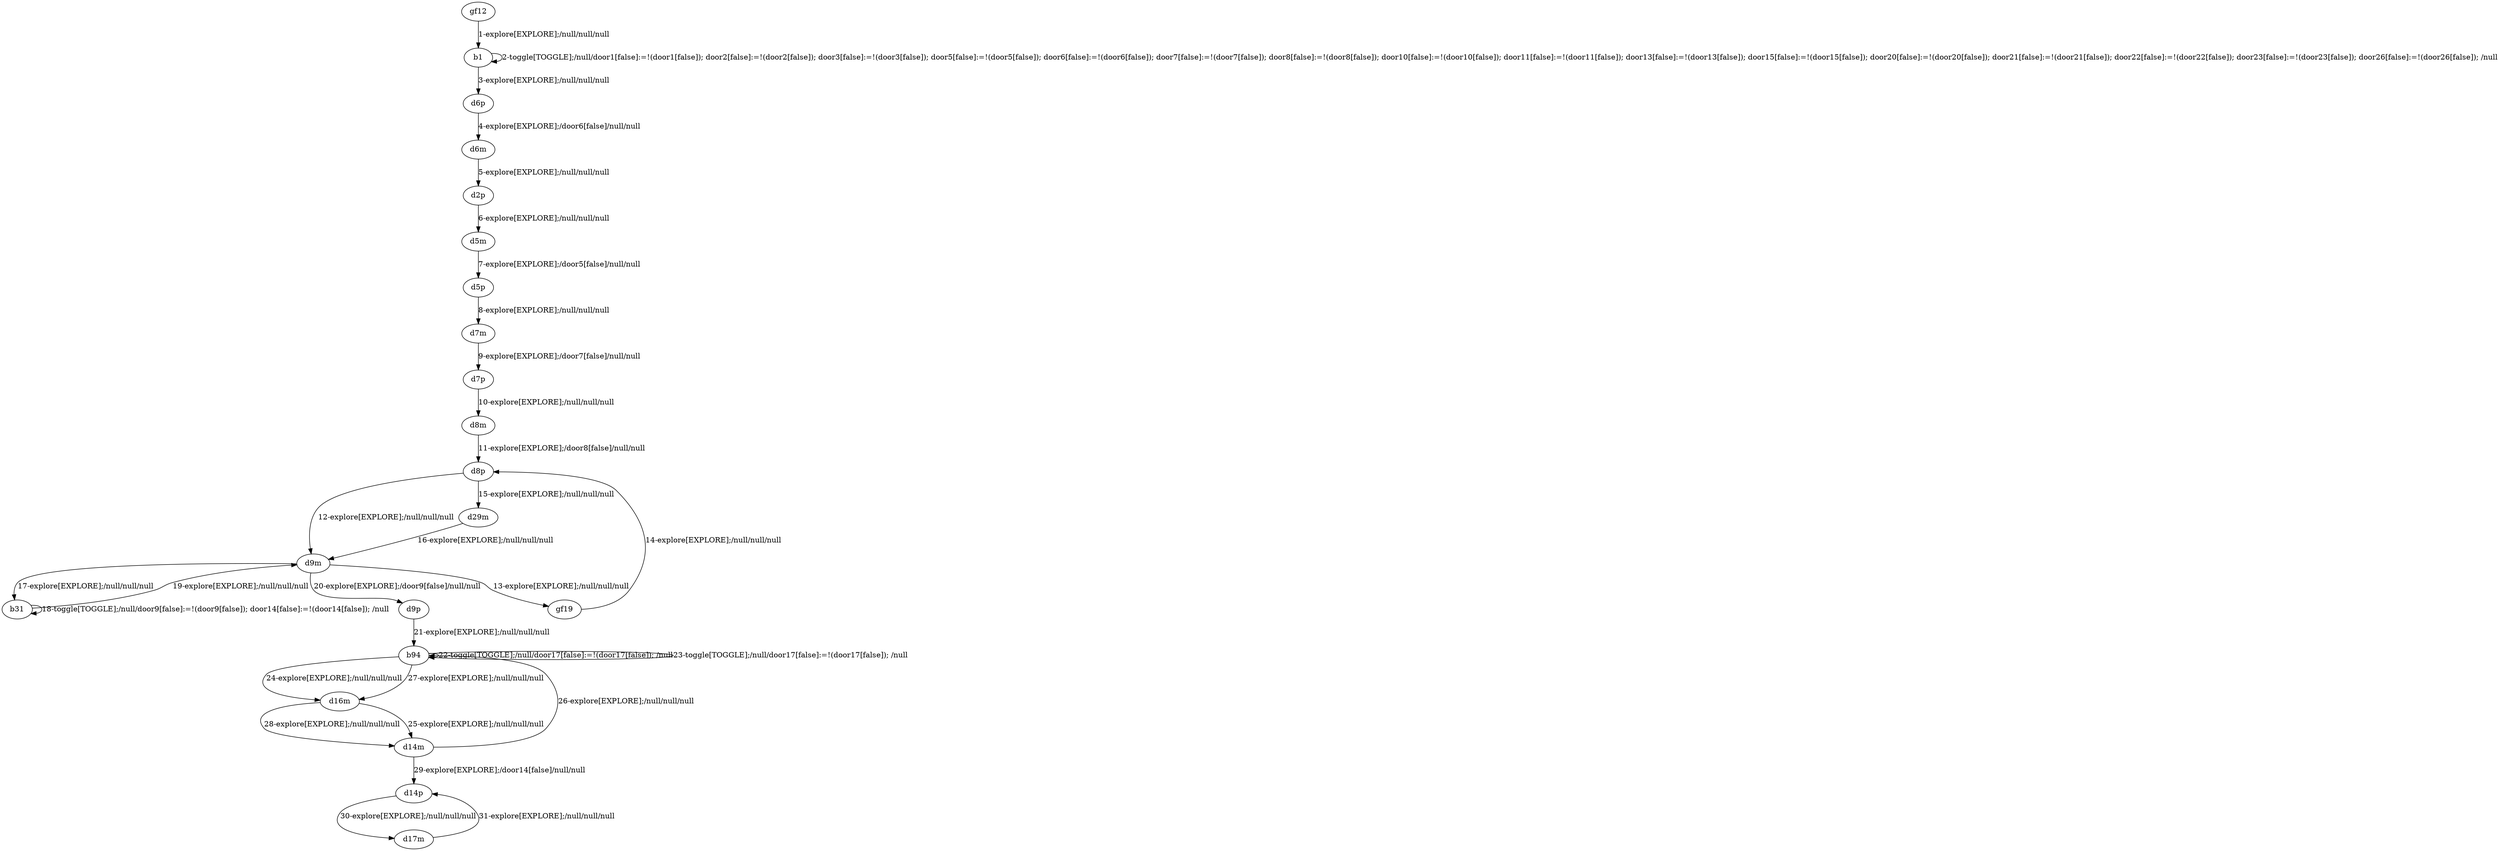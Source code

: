 # Total number of goals covered by this test: 2
# d14p --> d17m
# d17m --> d14p

digraph g {
"gf12" -> "b1" [label = "1-explore[EXPLORE];/null/null/null"];
"b1" -> "b1" [label = "2-toggle[TOGGLE];/null/door1[false]:=!(door1[false]); door2[false]:=!(door2[false]); door3[false]:=!(door3[false]); door5[false]:=!(door5[false]); door6[false]:=!(door6[false]); door7[false]:=!(door7[false]); door8[false]:=!(door8[false]); door10[false]:=!(door10[false]); door11[false]:=!(door11[false]); door13[false]:=!(door13[false]); door15[false]:=!(door15[false]); door20[false]:=!(door20[false]); door21[false]:=!(door21[false]); door22[false]:=!(door22[false]); door23[false]:=!(door23[false]); door26[false]:=!(door26[false]); /null"];
"b1" -> "d6p" [label = "3-explore[EXPLORE];/null/null/null"];
"d6p" -> "d6m" [label = "4-explore[EXPLORE];/door6[false]/null/null"];
"d6m" -> "d2p" [label = "5-explore[EXPLORE];/null/null/null"];
"d2p" -> "d5m" [label = "6-explore[EXPLORE];/null/null/null"];
"d5m" -> "d5p" [label = "7-explore[EXPLORE];/door5[false]/null/null"];
"d5p" -> "d7m" [label = "8-explore[EXPLORE];/null/null/null"];
"d7m" -> "d7p" [label = "9-explore[EXPLORE];/door7[false]/null/null"];
"d7p" -> "d8m" [label = "10-explore[EXPLORE];/null/null/null"];
"d8m" -> "d8p" [label = "11-explore[EXPLORE];/door8[false]/null/null"];
"d8p" -> "d9m" [label = "12-explore[EXPLORE];/null/null/null"];
"d9m" -> "gf19" [label = "13-explore[EXPLORE];/null/null/null"];
"gf19" -> "d8p" [label = "14-explore[EXPLORE];/null/null/null"];
"d8p" -> "d29m" [label = "15-explore[EXPLORE];/null/null/null"];
"d29m" -> "d9m" [label = "16-explore[EXPLORE];/null/null/null"];
"d9m" -> "b31" [label = "17-explore[EXPLORE];/null/null/null"];
"b31" -> "b31" [label = "18-toggle[TOGGLE];/null/door9[false]:=!(door9[false]); door14[false]:=!(door14[false]); /null"];
"b31" -> "d9m" [label = "19-explore[EXPLORE];/null/null/null"];
"d9m" -> "d9p" [label = "20-explore[EXPLORE];/door9[false]/null/null"];
"d9p" -> "b94" [label = "21-explore[EXPLORE];/null/null/null"];
"b94" -> "b94" [label = "22-toggle[TOGGLE];/null/door17[false]:=!(door17[false]); /null"];
"b94" -> "b94" [label = "23-toggle[TOGGLE];/null/door17[false]:=!(door17[false]); /null"];
"b94" -> "d16m" [label = "24-explore[EXPLORE];/null/null/null"];
"d16m" -> "d14m" [label = "25-explore[EXPLORE];/null/null/null"];
"d14m" -> "b94" [label = "26-explore[EXPLORE];/null/null/null"];
"b94" -> "d16m" [label = "27-explore[EXPLORE];/null/null/null"];
"d16m" -> "d14m" [label = "28-explore[EXPLORE];/null/null/null"];
"d14m" -> "d14p" [label = "29-explore[EXPLORE];/door14[false]/null/null"];
"d14p" -> "d17m" [label = "30-explore[EXPLORE];/null/null/null"];
"d17m" -> "d14p" [label = "31-explore[EXPLORE];/null/null/null"];
}